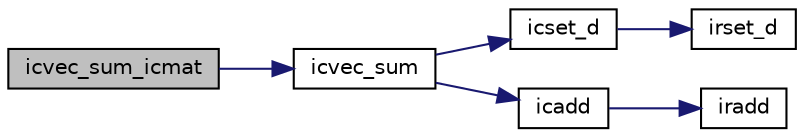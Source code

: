 digraph "icvec_sum_icmat"
{
  edge [fontname="Helvetica",fontsize="10",labelfontname="Helvetica",labelfontsize="10"];
  node [fontname="Helvetica",fontsize="10",shape=record];
  rankdir="LR";
  Node419 [label="icvec_sum_icmat",height=0.2,width=0.4,color="black", fillcolor="grey75", style="filled", fontcolor="black"];
  Node419 -> Node420 [color="midnightblue",fontsize="10",style="solid",fontname="Helvetica"];
  Node420 [label="icvec_sum",height=0.2,width=0.4,color="black", fillcolor="white", style="filled",URL="$icvec_8c.html#aa7efedbed4a831f592a8897e1fec8fd9",tooltip="icmulti型のベクトルの要素の総和 value=sum(x) "];
  Node420 -> Node421 [color="midnightblue",fontsize="10",style="solid",fontname="Helvetica"];
  Node421 [label="icset_d",height=0.2,width=0.4,color="black", fillcolor="white", style="filled",URL="$icmulti_8c.html#aa1d9d43bc59bf611a30ac972fb0bb971",tooltip="倍精度実数の設定 [y0,y1]=[x,x]. "];
  Node421 -> Node422 [color="midnightblue",fontsize="10",style="solid",fontname="Helvetica"];
  Node422 [label="irset_d",height=0.2,width=0.4,color="black", fillcolor="white", style="filled",URL="$irmulti_8c.html#a2fdabfa10335af36c3951880616b5589",tooltip="倍精度実数の設定 [y0,y1]=[x,x]. "];
  Node420 -> Node423 [color="midnightblue",fontsize="10",style="solid",fontname="Helvetica"];
  Node423 [label="icadd",height=0.2,width=0.4,color="black", fillcolor="white", style="filled",URL="$icmulti_8c.html#a1a18078d2a7c25e6225ceb5f2b6f561b",tooltip="足し算 [z0,z1]=[x0,x1]+[y0,y1] "];
  Node423 -> Node424 [color="midnightblue",fontsize="10",style="solid",fontname="Helvetica"];
  Node424 [label="iradd",height=0.2,width=0.4,color="black", fillcolor="white", style="filled",URL="$irmulti_8c.html#a2a3a18d72fa9e737ac67d95ccb3e8ca9",tooltip="足し算 [z0,z1]=[x0,x1]+[y0,y1] "];
}
